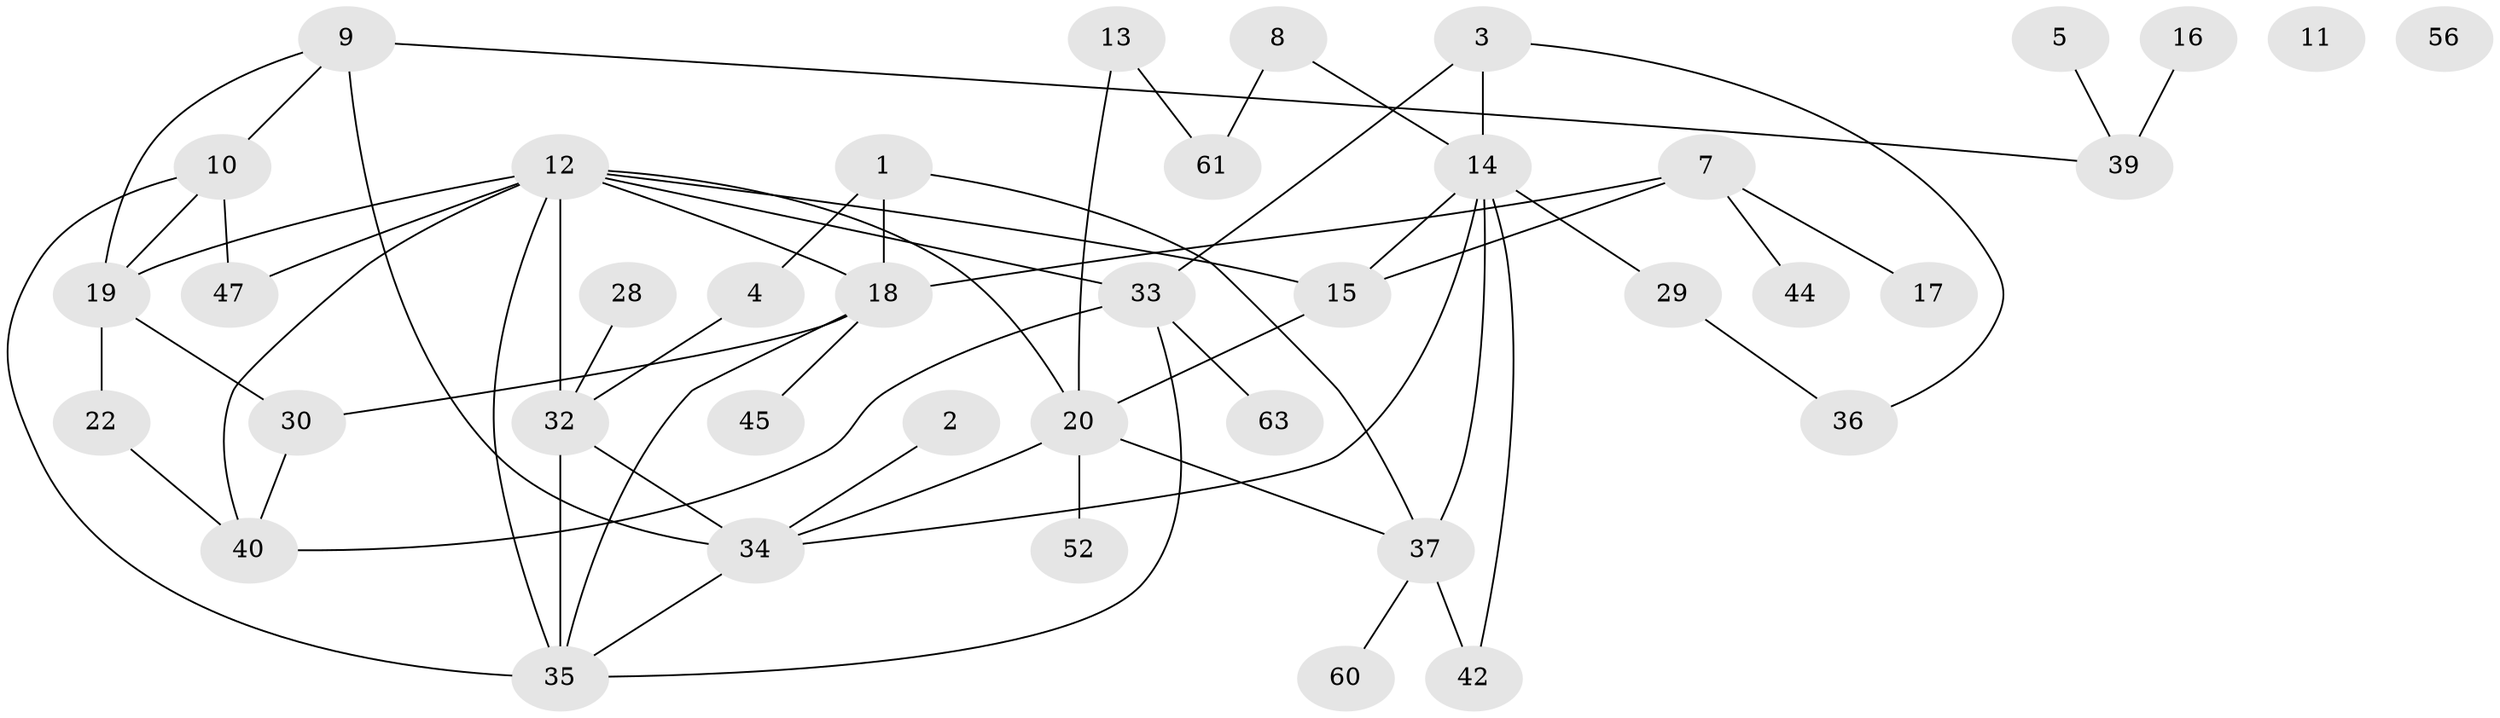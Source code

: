 // original degree distribution, {2: 0.23809523809523808, 1: 0.25396825396825395, 3: 0.2222222222222222, 4: 0.06349206349206349, 5: 0.09523809523809523, 0: 0.031746031746031744, 6: 0.06349206349206349, 7: 0.031746031746031744}
// Generated by graph-tools (version 1.1) at 2025/41/03/06/25 10:41:21]
// undirected, 40 vertices, 60 edges
graph export_dot {
graph [start="1"]
  node [color=gray90,style=filled];
  1 [super="+6"];
  2;
  3 [super="+27"];
  4;
  5;
  7;
  8 [super="+58"];
  9 [super="+25"];
  10 [super="+26"];
  11;
  12 [super="+48"];
  13 [super="+21"];
  14 [super="+24"];
  15 [super="+53"];
  16;
  17 [super="+46"];
  18 [super="+23"];
  19 [super="+31"];
  20 [super="+38"];
  22;
  28;
  29 [super="+41"];
  30;
  32 [super="+50"];
  33 [super="+43"];
  34 [super="+62"];
  35 [super="+49"];
  36;
  37 [super="+57"];
  39 [super="+59"];
  40 [super="+54"];
  42 [super="+51"];
  44 [super="+55"];
  45;
  47;
  52;
  56;
  60;
  61;
  63;
  1 -- 37;
  1 -- 18;
  1 -- 4;
  2 -- 34;
  3 -- 14;
  3 -- 33;
  3 -- 36;
  4 -- 32;
  5 -- 39;
  7 -- 15;
  7 -- 18;
  7 -- 17;
  7 -- 44;
  8 -- 61;
  8 -- 14;
  9 -- 10;
  9 -- 19;
  9 -- 34;
  9 -- 39;
  10 -- 35;
  10 -- 47;
  10 -- 19;
  12 -- 15;
  12 -- 18;
  12 -- 35 [weight=2];
  12 -- 32;
  12 -- 33;
  12 -- 20;
  12 -- 40;
  12 -- 47;
  12 -- 19;
  13 -- 61;
  13 -- 20;
  14 -- 34;
  14 -- 37;
  14 -- 42;
  14 -- 29;
  14 -- 15;
  15 -- 20;
  16 -- 39;
  18 -- 45;
  18 -- 35;
  18 -- 30;
  19 -- 22;
  19 -- 30;
  20 -- 34;
  20 -- 37;
  20 -- 52;
  22 -- 40;
  28 -- 32;
  29 -- 36;
  30 -- 40;
  32 -- 34 [weight=2];
  32 -- 35;
  33 -- 35;
  33 -- 40;
  33 -- 63;
  34 -- 35;
  37 -- 42 [weight=2];
  37 -- 60;
}
